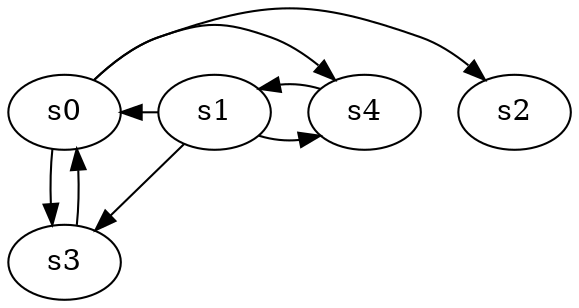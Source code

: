digraph game_0732_complex_5 {
    s0 [name="s0", player=0];
    s1 [name="s1", player=0, target=1];
    s2 [name="s2", player=1];
    s3 [name="s3", player=1];
    s4 [name="s4", player=0];

    s0 -> s2 [constraint="time % 2 == 1 && time % 3 == 0"];
    s0 -> s3;
    s0 -> s4 [constraint="!(time % 3 == 0)"];
    s1 -> s0 [constraint="time % 2 == 1 || time % 3 == 2"];
    s1 -> s3 [constraint="time % 4 == 1 && time % 3 == 2"];
    s1 -> s4 [constraint="!(time % 6 == 3)"];
    s3 -> s0 [constraint="!(time % 3 == 1)"];
    s4 -> s1 [constraint="time % 3 == 1 && time % 4 == 2"];
}
